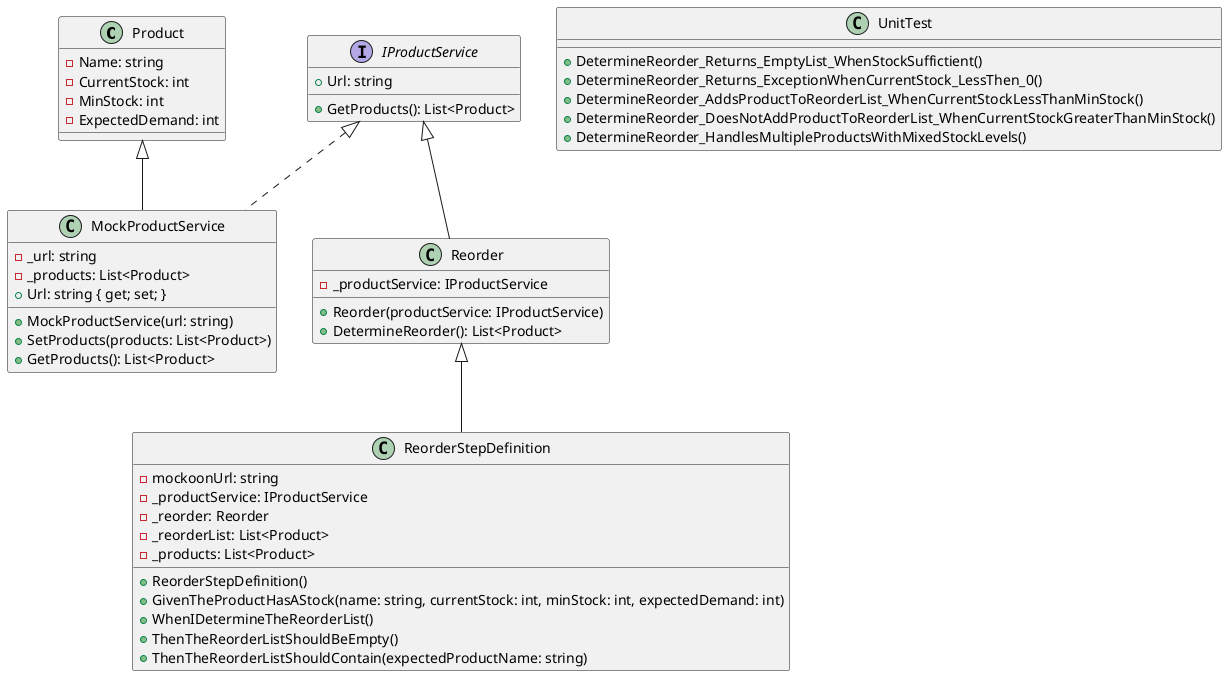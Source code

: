 @startuml
class Product {
    - Name: string
    - CurrentStock: int
    - MinStock: int
    - ExpectedDemand: int
}

interface IProductService {
    + Url: string
    + GetProducts(): List<Product>
}

class MockProductService {
    - _url: string
    - _products: List<Product>
    + MockProductService(url: string)
    + SetProducts(products: List<Product>)
    + GetProducts(): List<Product>
    + Url: string { get; set; }
}

class Reorder {
    - _productService: IProductService
    + Reorder(productService: IProductService)
    + DetermineReorder(): List<Product>
}

class ReorderStepDefinition {
    - mockoonUrl: string
    - _productService: IProductService
    - _reorder: Reorder
    - _reorderList: List<Product>
    - _products: List<Product>
    + ReorderStepDefinition()
    + GivenTheProductHasAStock(name: string, currentStock: int, minStock: int, expectedDemand: int)
    + WhenIDetermineTheReorderList()
    + ThenTheReorderListShouldBeEmpty()
    + ThenTheReorderListShouldContain(expectedProductName: string)
}

class UnitTest {
    + DetermineReorder_Returns_EmptyList_WhenStockSuffictient()
    + DetermineReorder_Returns_ExceptionWhenCurrentStock_LessThen_0()
    + DetermineReorder_AddsProductToReorderList_WhenCurrentStockLessThanMinStock()
    + DetermineReorder_DoesNotAddProductToReorderList_WhenCurrentStockGreaterThanMinStock()
    + DetermineReorder_HandlesMultipleProductsWithMixedStockLevels()
}

Product <|-- MockProductService
IProductService <|.. MockProductService
IProductService <|-- Reorder
Reorder <|-- ReorderStepDefinition
@enduml
     
